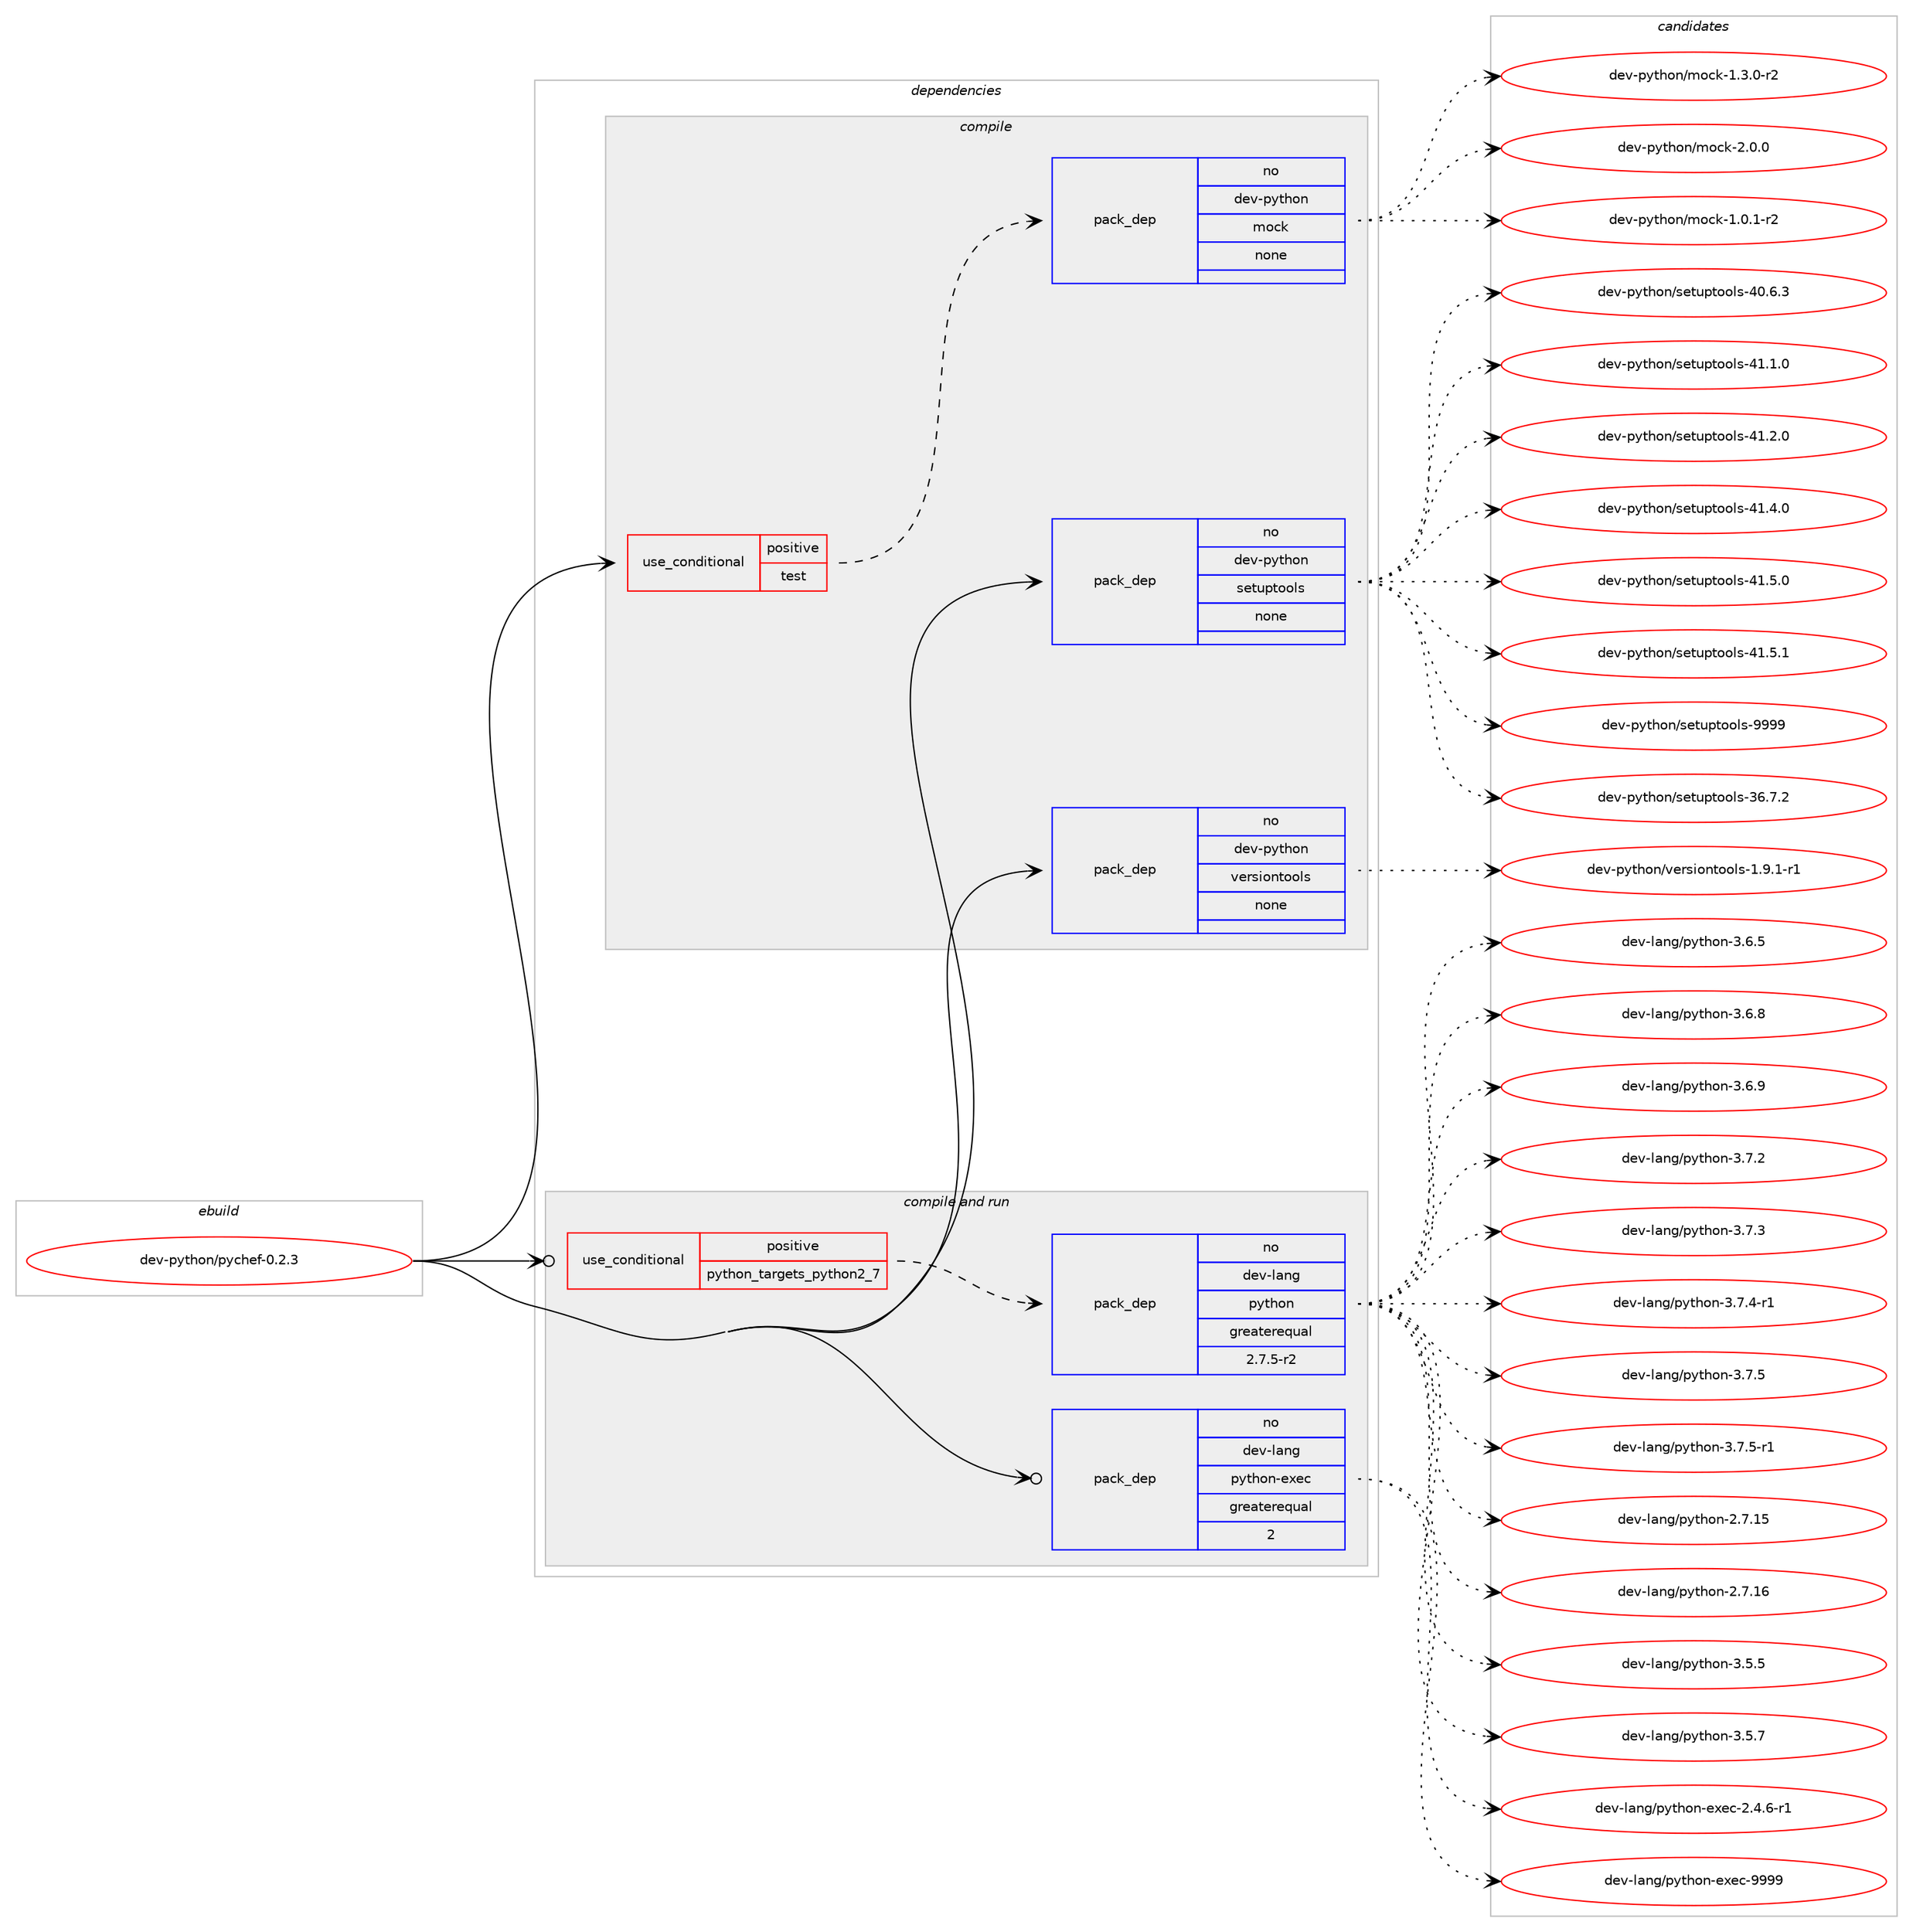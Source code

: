 digraph prolog {

# *************
# Graph options
# *************

newrank=true;
concentrate=true;
compound=true;
graph [rankdir=LR,fontname=Helvetica,fontsize=10,ranksep=1.5];#, ranksep=2.5, nodesep=0.2];
edge  [arrowhead=vee];
node  [fontname=Helvetica,fontsize=10];

# **********
# The ebuild
# **********

subgraph cluster_leftcol {
color=gray;
rank=same;
label=<<i>ebuild</i>>;
id [label="dev-python/pychef-0.2.3", color=red, width=4, href="../dev-python/pychef-0.2.3.svg"];
}

# ****************
# The dependencies
# ****************

subgraph cluster_midcol {
color=gray;
label=<<i>dependencies</i>>;
subgraph cluster_compile {
fillcolor="#eeeeee";
style=filled;
label=<<i>compile</i>>;
subgraph cond145442 {
dependency624611 [label=<<TABLE BORDER="0" CELLBORDER="1" CELLSPACING="0" CELLPADDING="4"><TR><TD ROWSPAN="3" CELLPADDING="10">use_conditional</TD></TR><TR><TD>positive</TD></TR><TR><TD>test</TD></TR></TABLE>>, shape=none, color=red];
subgraph pack467325 {
dependency624612 [label=<<TABLE BORDER="0" CELLBORDER="1" CELLSPACING="0" CELLPADDING="4" WIDTH="220"><TR><TD ROWSPAN="6" CELLPADDING="30">pack_dep</TD></TR><TR><TD WIDTH="110">no</TD></TR><TR><TD>dev-python</TD></TR><TR><TD>mock</TD></TR><TR><TD>none</TD></TR><TR><TD></TD></TR></TABLE>>, shape=none, color=blue];
}
dependency624611:e -> dependency624612:w [weight=20,style="dashed",arrowhead="vee"];
}
id:e -> dependency624611:w [weight=20,style="solid",arrowhead="vee"];
subgraph pack467326 {
dependency624613 [label=<<TABLE BORDER="0" CELLBORDER="1" CELLSPACING="0" CELLPADDING="4" WIDTH="220"><TR><TD ROWSPAN="6" CELLPADDING="30">pack_dep</TD></TR><TR><TD WIDTH="110">no</TD></TR><TR><TD>dev-python</TD></TR><TR><TD>setuptools</TD></TR><TR><TD>none</TD></TR><TR><TD></TD></TR></TABLE>>, shape=none, color=blue];
}
id:e -> dependency624613:w [weight=20,style="solid",arrowhead="vee"];
subgraph pack467327 {
dependency624614 [label=<<TABLE BORDER="0" CELLBORDER="1" CELLSPACING="0" CELLPADDING="4" WIDTH="220"><TR><TD ROWSPAN="6" CELLPADDING="30">pack_dep</TD></TR><TR><TD WIDTH="110">no</TD></TR><TR><TD>dev-python</TD></TR><TR><TD>versiontools</TD></TR><TR><TD>none</TD></TR><TR><TD></TD></TR></TABLE>>, shape=none, color=blue];
}
id:e -> dependency624614:w [weight=20,style="solid",arrowhead="vee"];
}
subgraph cluster_compileandrun {
fillcolor="#eeeeee";
style=filled;
label=<<i>compile and run</i>>;
subgraph cond145443 {
dependency624615 [label=<<TABLE BORDER="0" CELLBORDER="1" CELLSPACING="0" CELLPADDING="4"><TR><TD ROWSPAN="3" CELLPADDING="10">use_conditional</TD></TR><TR><TD>positive</TD></TR><TR><TD>python_targets_python2_7</TD></TR></TABLE>>, shape=none, color=red];
subgraph pack467328 {
dependency624616 [label=<<TABLE BORDER="0" CELLBORDER="1" CELLSPACING="0" CELLPADDING="4" WIDTH="220"><TR><TD ROWSPAN="6" CELLPADDING="30">pack_dep</TD></TR><TR><TD WIDTH="110">no</TD></TR><TR><TD>dev-lang</TD></TR><TR><TD>python</TD></TR><TR><TD>greaterequal</TD></TR><TR><TD>2.7.5-r2</TD></TR></TABLE>>, shape=none, color=blue];
}
dependency624615:e -> dependency624616:w [weight=20,style="dashed",arrowhead="vee"];
}
id:e -> dependency624615:w [weight=20,style="solid",arrowhead="odotvee"];
subgraph pack467329 {
dependency624617 [label=<<TABLE BORDER="0" CELLBORDER="1" CELLSPACING="0" CELLPADDING="4" WIDTH="220"><TR><TD ROWSPAN="6" CELLPADDING="30">pack_dep</TD></TR><TR><TD WIDTH="110">no</TD></TR><TR><TD>dev-lang</TD></TR><TR><TD>python-exec</TD></TR><TR><TD>greaterequal</TD></TR><TR><TD>2</TD></TR></TABLE>>, shape=none, color=blue];
}
id:e -> dependency624617:w [weight=20,style="solid",arrowhead="odotvee"];
}
subgraph cluster_run {
fillcolor="#eeeeee";
style=filled;
label=<<i>run</i>>;
}
}

# **************
# The candidates
# **************

subgraph cluster_choices {
rank=same;
color=gray;
label=<<i>candidates</i>>;

subgraph choice467325 {
color=black;
nodesep=1;
choice1001011184511212111610411111047109111991074549464846494511450 [label="dev-python/mock-1.0.1-r2", color=red, width=4,href="../dev-python/mock-1.0.1-r2.svg"];
choice1001011184511212111610411111047109111991074549465146484511450 [label="dev-python/mock-1.3.0-r2", color=red, width=4,href="../dev-python/mock-1.3.0-r2.svg"];
choice100101118451121211161041111104710911199107455046484648 [label="dev-python/mock-2.0.0", color=red, width=4,href="../dev-python/mock-2.0.0.svg"];
dependency624612:e -> choice1001011184511212111610411111047109111991074549464846494511450:w [style=dotted,weight="100"];
dependency624612:e -> choice1001011184511212111610411111047109111991074549465146484511450:w [style=dotted,weight="100"];
dependency624612:e -> choice100101118451121211161041111104710911199107455046484648:w [style=dotted,weight="100"];
}
subgraph choice467326 {
color=black;
nodesep=1;
choice100101118451121211161041111104711510111611711211611111110811545515446554650 [label="dev-python/setuptools-36.7.2", color=red, width=4,href="../dev-python/setuptools-36.7.2.svg"];
choice100101118451121211161041111104711510111611711211611111110811545524846544651 [label="dev-python/setuptools-40.6.3", color=red, width=4,href="../dev-python/setuptools-40.6.3.svg"];
choice100101118451121211161041111104711510111611711211611111110811545524946494648 [label="dev-python/setuptools-41.1.0", color=red, width=4,href="../dev-python/setuptools-41.1.0.svg"];
choice100101118451121211161041111104711510111611711211611111110811545524946504648 [label="dev-python/setuptools-41.2.0", color=red, width=4,href="../dev-python/setuptools-41.2.0.svg"];
choice100101118451121211161041111104711510111611711211611111110811545524946524648 [label="dev-python/setuptools-41.4.0", color=red, width=4,href="../dev-python/setuptools-41.4.0.svg"];
choice100101118451121211161041111104711510111611711211611111110811545524946534648 [label="dev-python/setuptools-41.5.0", color=red, width=4,href="../dev-python/setuptools-41.5.0.svg"];
choice100101118451121211161041111104711510111611711211611111110811545524946534649 [label="dev-python/setuptools-41.5.1", color=red, width=4,href="../dev-python/setuptools-41.5.1.svg"];
choice10010111845112121116104111110471151011161171121161111111081154557575757 [label="dev-python/setuptools-9999", color=red, width=4,href="../dev-python/setuptools-9999.svg"];
dependency624613:e -> choice100101118451121211161041111104711510111611711211611111110811545515446554650:w [style=dotted,weight="100"];
dependency624613:e -> choice100101118451121211161041111104711510111611711211611111110811545524846544651:w [style=dotted,weight="100"];
dependency624613:e -> choice100101118451121211161041111104711510111611711211611111110811545524946494648:w [style=dotted,weight="100"];
dependency624613:e -> choice100101118451121211161041111104711510111611711211611111110811545524946504648:w [style=dotted,weight="100"];
dependency624613:e -> choice100101118451121211161041111104711510111611711211611111110811545524946524648:w [style=dotted,weight="100"];
dependency624613:e -> choice100101118451121211161041111104711510111611711211611111110811545524946534648:w [style=dotted,weight="100"];
dependency624613:e -> choice100101118451121211161041111104711510111611711211611111110811545524946534649:w [style=dotted,weight="100"];
dependency624613:e -> choice10010111845112121116104111110471151011161171121161111111081154557575757:w [style=dotted,weight="100"];
}
subgraph choice467327 {
color=black;
nodesep=1;
choice10010111845112121116104111110471181011141151051111101161111111081154549465746494511449 [label="dev-python/versiontools-1.9.1-r1", color=red, width=4,href="../dev-python/versiontools-1.9.1-r1.svg"];
dependency624614:e -> choice10010111845112121116104111110471181011141151051111101161111111081154549465746494511449:w [style=dotted,weight="100"];
}
subgraph choice467328 {
color=black;
nodesep=1;
choice10010111845108971101034711212111610411111045504655464953 [label="dev-lang/python-2.7.15", color=red, width=4,href="../dev-lang/python-2.7.15.svg"];
choice10010111845108971101034711212111610411111045504655464954 [label="dev-lang/python-2.7.16", color=red, width=4,href="../dev-lang/python-2.7.16.svg"];
choice100101118451089711010347112121116104111110455146534653 [label="dev-lang/python-3.5.5", color=red, width=4,href="../dev-lang/python-3.5.5.svg"];
choice100101118451089711010347112121116104111110455146534655 [label="dev-lang/python-3.5.7", color=red, width=4,href="../dev-lang/python-3.5.7.svg"];
choice100101118451089711010347112121116104111110455146544653 [label="dev-lang/python-3.6.5", color=red, width=4,href="../dev-lang/python-3.6.5.svg"];
choice100101118451089711010347112121116104111110455146544656 [label="dev-lang/python-3.6.8", color=red, width=4,href="../dev-lang/python-3.6.8.svg"];
choice100101118451089711010347112121116104111110455146544657 [label="dev-lang/python-3.6.9", color=red, width=4,href="../dev-lang/python-3.6.9.svg"];
choice100101118451089711010347112121116104111110455146554650 [label="dev-lang/python-3.7.2", color=red, width=4,href="../dev-lang/python-3.7.2.svg"];
choice100101118451089711010347112121116104111110455146554651 [label="dev-lang/python-3.7.3", color=red, width=4,href="../dev-lang/python-3.7.3.svg"];
choice1001011184510897110103471121211161041111104551465546524511449 [label="dev-lang/python-3.7.4-r1", color=red, width=4,href="../dev-lang/python-3.7.4-r1.svg"];
choice100101118451089711010347112121116104111110455146554653 [label="dev-lang/python-3.7.5", color=red, width=4,href="../dev-lang/python-3.7.5.svg"];
choice1001011184510897110103471121211161041111104551465546534511449 [label="dev-lang/python-3.7.5-r1", color=red, width=4,href="../dev-lang/python-3.7.5-r1.svg"];
dependency624616:e -> choice10010111845108971101034711212111610411111045504655464953:w [style=dotted,weight="100"];
dependency624616:e -> choice10010111845108971101034711212111610411111045504655464954:w [style=dotted,weight="100"];
dependency624616:e -> choice100101118451089711010347112121116104111110455146534653:w [style=dotted,weight="100"];
dependency624616:e -> choice100101118451089711010347112121116104111110455146534655:w [style=dotted,weight="100"];
dependency624616:e -> choice100101118451089711010347112121116104111110455146544653:w [style=dotted,weight="100"];
dependency624616:e -> choice100101118451089711010347112121116104111110455146544656:w [style=dotted,weight="100"];
dependency624616:e -> choice100101118451089711010347112121116104111110455146544657:w [style=dotted,weight="100"];
dependency624616:e -> choice100101118451089711010347112121116104111110455146554650:w [style=dotted,weight="100"];
dependency624616:e -> choice100101118451089711010347112121116104111110455146554651:w [style=dotted,weight="100"];
dependency624616:e -> choice1001011184510897110103471121211161041111104551465546524511449:w [style=dotted,weight="100"];
dependency624616:e -> choice100101118451089711010347112121116104111110455146554653:w [style=dotted,weight="100"];
dependency624616:e -> choice1001011184510897110103471121211161041111104551465546534511449:w [style=dotted,weight="100"];
}
subgraph choice467329 {
color=black;
nodesep=1;
choice10010111845108971101034711212111610411111045101120101994550465246544511449 [label="dev-lang/python-exec-2.4.6-r1", color=red, width=4,href="../dev-lang/python-exec-2.4.6-r1.svg"];
choice10010111845108971101034711212111610411111045101120101994557575757 [label="dev-lang/python-exec-9999", color=red, width=4,href="../dev-lang/python-exec-9999.svg"];
dependency624617:e -> choice10010111845108971101034711212111610411111045101120101994550465246544511449:w [style=dotted,weight="100"];
dependency624617:e -> choice10010111845108971101034711212111610411111045101120101994557575757:w [style=dotted,weight="100"];
}
}

}
